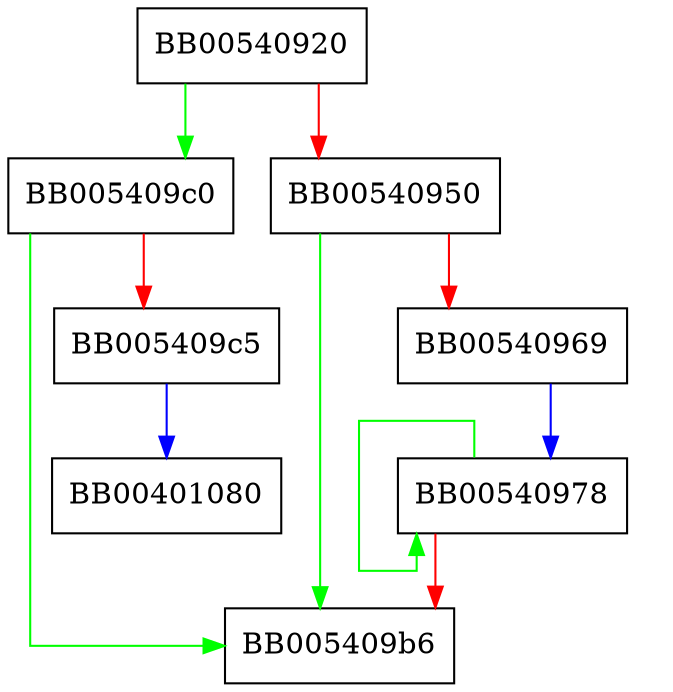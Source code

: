 digraph BN_bn2bin {
  node [shape="box"];
  graph [splines=ortho];
  BB00540920 -> BB005409c0 [color="green"];
  BB00540920 -> BB00540950 [color="red"];
  BB00540950 -> BB005409b6 [color="green"];
  BB00540950 -> BB00540969 [color="red"];
  BB00540969 -> BB00540978 [color="blue"];
  BB00540978 -> BB00540978 [color="green"];
  BB00540978 -> BB005409b6 [color="red"];
  BB005409c0 -> BB005409b6 [color="green"];
  BB005409c0 -> BB005409c5 [color="red"];
  BB005409c5 -> BB00401080 [color="blue"];
}